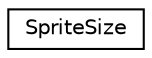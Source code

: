 digraph "Graphical Class Hierarchy"
{
  edge [fontname="Helvetica",fontsize="10",labelfontname="Helvetica",labelfontsize="10"];
  node [fontname="Helvetica",fontsize="10",shape=record];
  rankdir="LR";
  Node1 [label="SpriteSize",height=0.2,width=0.4,color="black", fillcolor="white", style="filled",URL="$struct_sprite_size.html"];
}
